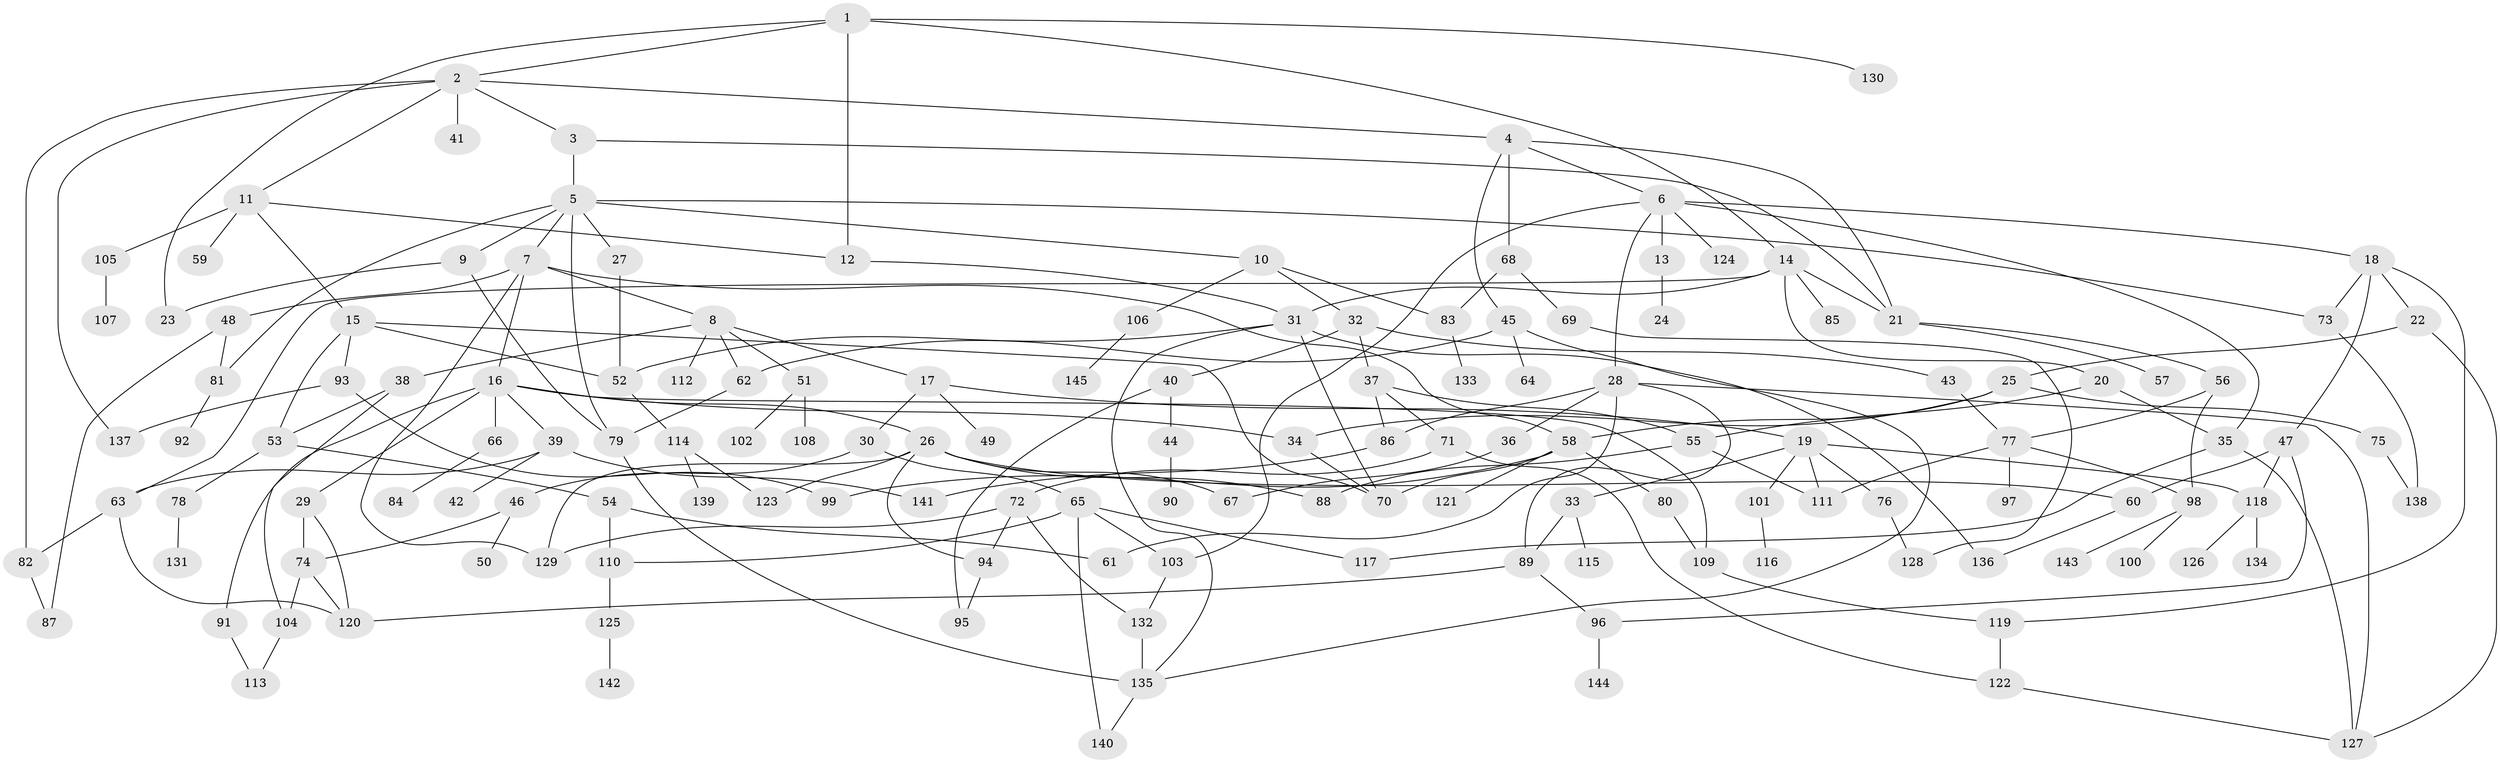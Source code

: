 // Generated by graph-tools (version 1.1) at 2025/10/02/27/25 16:10:52]
// undirected, 145 vertices, 211 edges
graph export_dot {
graph [start="1"]
  node [color=gray90,style=filled];
  1;
  2;
  3;
  4;
  5;
  6;
  7;
  8;
  9;
  10;
  11;
  12;
  13;
  14;
  15;
  16;
  17;
  18;
  19;
  20;
  21;
  22;
  23;
  24;
  25;
  26;
  27;
  28;
  29;
  30;
  31;
  32;
  33;
  34;
  35;
  36;
  37;
  38;
  39;
  40;
  41;
  42;
  43;
  44;
  45;
  46;
  47;
  48;
  49;
  50;
  51;
  52;
  53;
  54;
  55;
  56;
  57;
  58;
  59;
  60;
  61;
  62;
  63;
  64;
  65;
  66;
  67;
  68;
  69;
  70;
  71;
  72;
  73;
  74;
  75;
  76;
  77;
  78;
  79;
  80;
  81;
  82;
  83;
  84;
  85;
  86;
  87;
  88;
  89;
  90;
  91;
  92;
  93;
  94;
  95;
  96;
  97;
  98;
  99;
  100;
  101;
  102;
  103;
  104;
  105;
  106;
  107;
  108;
  109;
  110;
  111;
  112;
  113;
  114;
  115;
  116;
  117;
  118;
  119;
  120;
  121;
  122;
  123;
  124;
  125;
  126;
  127;
  128;
  129;
  130;
  131;
  132;
  133;
  134;
  135;
  136;
  137;
  138;
  139;
  140;
  141;
  142;
  143;
  144;
  145;
  1 -- 2;
  1 -- 14;
  1 -- 130;
  1 -- 12;
  1 -- 23;
  2 -- 3;
  2 -- 4;
  2 -- 11;
  2 -- 41;
  2 -- 82;
  2 -- 137;
  3 -- 5;
  3 -- 21;
  4 -- 6;
  4 -- 21;
  4 -- 45;
  4 -- 68;
  5 -- 7;
  5 -- 9;
  5 -- 10;
  5 -- 27;
  5 -- 79;
  5 -- 73;
  5 -- 81;
  6 -- 13;
  6 -- 18;
  6 -- 28;
  6 -- 35;
  6 -- 103;
  6 -- 124;
  7 -- 8;
  7 -- 16;
  7 -- 48;
  7 -- 58;
  7 -- 129;
  8 -- 17;
  8 -- 38;
  8 -- 51;
  8 -- 112;
  8 -- 62;
  9 -- 23;
  9 -- 79;
  10 -- 32;
  10 -- 106;
  10 -- 83;
  11 -- 12;
  11 -- 15;
  11 -- 59;
  11 -- 105;
  12 -- 31;
  13 -- 24;
  14 -- 20;
  14 -- 31;
  14 -- 63;
  14 -- 85;
  14 -- 21;
  15 -- 52;
  15 -- 93;
  15 -- 70;
  15 -- 53;
  16 -- 26;
  16 -- 29;
  16 -- 39;
  16 -- 66;
  16 -- 91;
  16 -- 109;
  16 -- 34;
  17 -- 19;
  17 -- 30;
  17 -- 49;
  18 -- 22;
  18 -- 47;
  18 -- 73;
  18 -- 119;
  19 -- 33;
  19 -- 76;
  19 -- 101;
  19 -- 118;
  19 -- 111;
  20 -- 35;
  20 -- 55;
  21 -- 56;
  21 -- 57;
  22 -- 25;
  22 -- 127;
  25 -- 34;
  25 -- 75;
  25 -- 58;
  26 -- 60;
  26 -- 88;
  26 -- 123;
  26 -- 129;
  26 -- 67;
  26 -- 94;
  27 -- 52;
  28 -- 36;
  28 -- 86;
  28 -- 89;
  28 -- 61;
  28 -- 127;
  29 -- 74;
  29 -- 120;
  30 -- 46;
  30 -- 65;
  31 -- 70;
  31 -- 135;
  31 -- 136;
  31 -- 52;
  32 -- 37;
  32 -- 40;
  32 -- 43;
  33 -- 115;
  33 -- 89;
  34 -- 70;
  35 -- 117;
  35 -- 127;
  36 -- 67;
  37 -- 55;
  37 -- 71;
  37 -- 86;
  38 -- 53;
  38 -- 104;
  39 -- 42;
  39 -- 141;
  39 -- 63;
  40 -- 44;
  40 -- 95;
  43 -- 77;
  44 -- 90;
  45 -- 62;
  45 -- 64;
  45 -- 135;
  46 -- 50;
  46 -- 74;
  47 -- 118;
  47 -- 96;
  47 -- 60;
  48 -- 81;
  48 -- 87;
  51 -- 102;
  51 -- 108;
  52 -- 114;
  53 -- 54;
  53 -- 78;
  54 -- 61;
  54 -- 110;
  55 -- 111;
  55 -- 88;
  56 -- 98;
  56 -- 77;
  58 -- 80;
  58 -- 99;
  58 -- 121;
  58 -- 70;
  60 -- 136;
  62 -- 79;
  63 -- 120;
  63 -- 82;
  65 -- 140;
  65 -- 117;
  65 -- 103;
  65 -- 110;
  66 -- 84;
  68 -- 69;
  68 -- 83;
  69 -- 128;
  71 -- 72;
  71 -- 122;
  72 -- 94;
  72 -- 129;
  72 -- 132;
  73 -- 138;
  74 -- 120;
  74 -- 104;
  75 -- 138;
  76 -- 128;
  77 -- 97;
  77 -- 111;
  77 -- 98;
  78 -- 131;
  79 -- 135;
  80 -- 109;
  81 -- 92;
  82 -- 87;
  83 -- 133;
  86 -- 141;
  89 -- 96;
  89 -- 120;
  91 -- 113;
  93 -- 137;
  93 -- 99;
  94 -- 95;
  96 -- 144;
  98 -- 100;
  98 -- 143;
  101 -- 116;
  103 -- 132;
  104 -- 113;
  105 -- 107;
  106 -- 145;
  109 -- 119;
  110 -- 125;
  114 -- 139;
  114 -- 123;
  118 -- 126;
  118 -- 134;
  119 -- 122;
  122 -- 127;
  125 -- 142;
  132 -- 135;
  135 -- 140;
}
